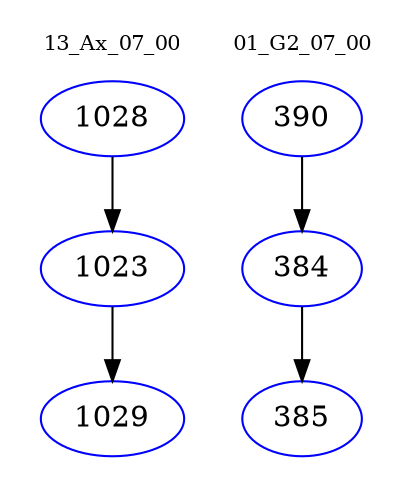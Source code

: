 digraph{
subgraph cluster_0 {
color = white
label = "13_Ax_07_00";
fontsize=10;
T0_1028 [label="1028", color="blue"]
T0_1028 -> T0_1023 [color="black"]
T0_1023 [label="1023", color="blue"]
T0_1023 -> T0_1029 [color="black"]
T0_1029 [label="1029", color="blue"]
}
subgraph cluster_1 {
color = white
label = "01_G2_07_00";
fontsize=10;
T1_390 [label="390", color="blue"]
T1_390 -> T1_384 [color="black"]
T1_384 [label="384", color="blue"]
T1_384 -> T1_385 [color="black"]
T1_385 [label="385", color="blue"]
}
}

